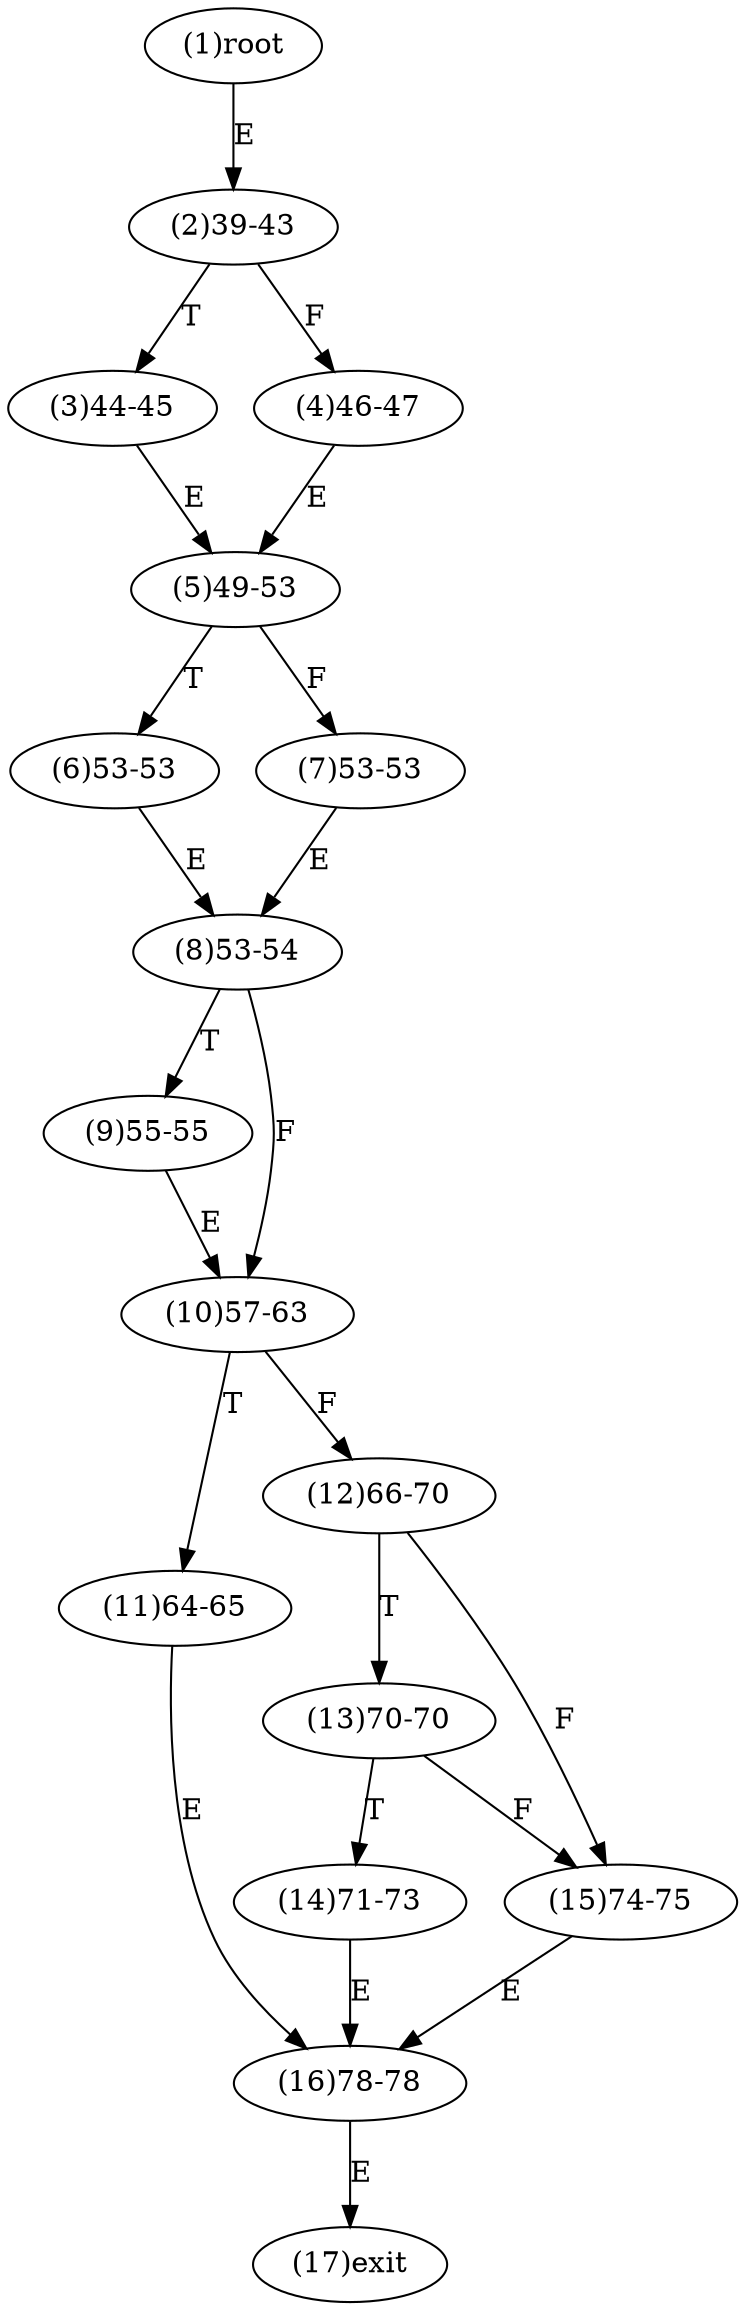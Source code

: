 digraph "" { 
1[ label="(1)root"];
2[ label="(2)39-43"];
3[ label="(3)44-45"];
4[ label="(4)46-47"];
5[ label="(5)49-53"];
6[ label="(6)53-53"];
7[ label="(7)53-53"];
8[ label="(8)53-54"];
9[ label="(9)55-55"];
10[ label="(10)57-63"];
11[ label="(11)64-65"];
12[ label="(12)66-70"];
13[ label="(13)70-70"];
14[ label="(14)71-73"];
15[ label="(15)74-75"];
17[ label="(17)exit"];
16[ label="(16)78-78"];
1->2[ label="E"];
2->4[ label="F"];
2->3[ label="T"];
3->5[ label="E"];
4->5[ label="E"];
5->7[ label="F"];
5->6[ label="T"];
6->8[ label="E"];
7->8[ label="E"];
8->10[ label="F"];
8->9[ label="T"];
9->10[ label="E"];
10->12[ label="F"];
10->11[ label="T"];
11->16[ label="E"];
12->15[ label="F"];
12->13[ label="T"];
13->15[ label="F"];
13->14[ label="T"];
14->16[ label="E"];
15->16[ label="E"];
16->17[ label="E"];
}